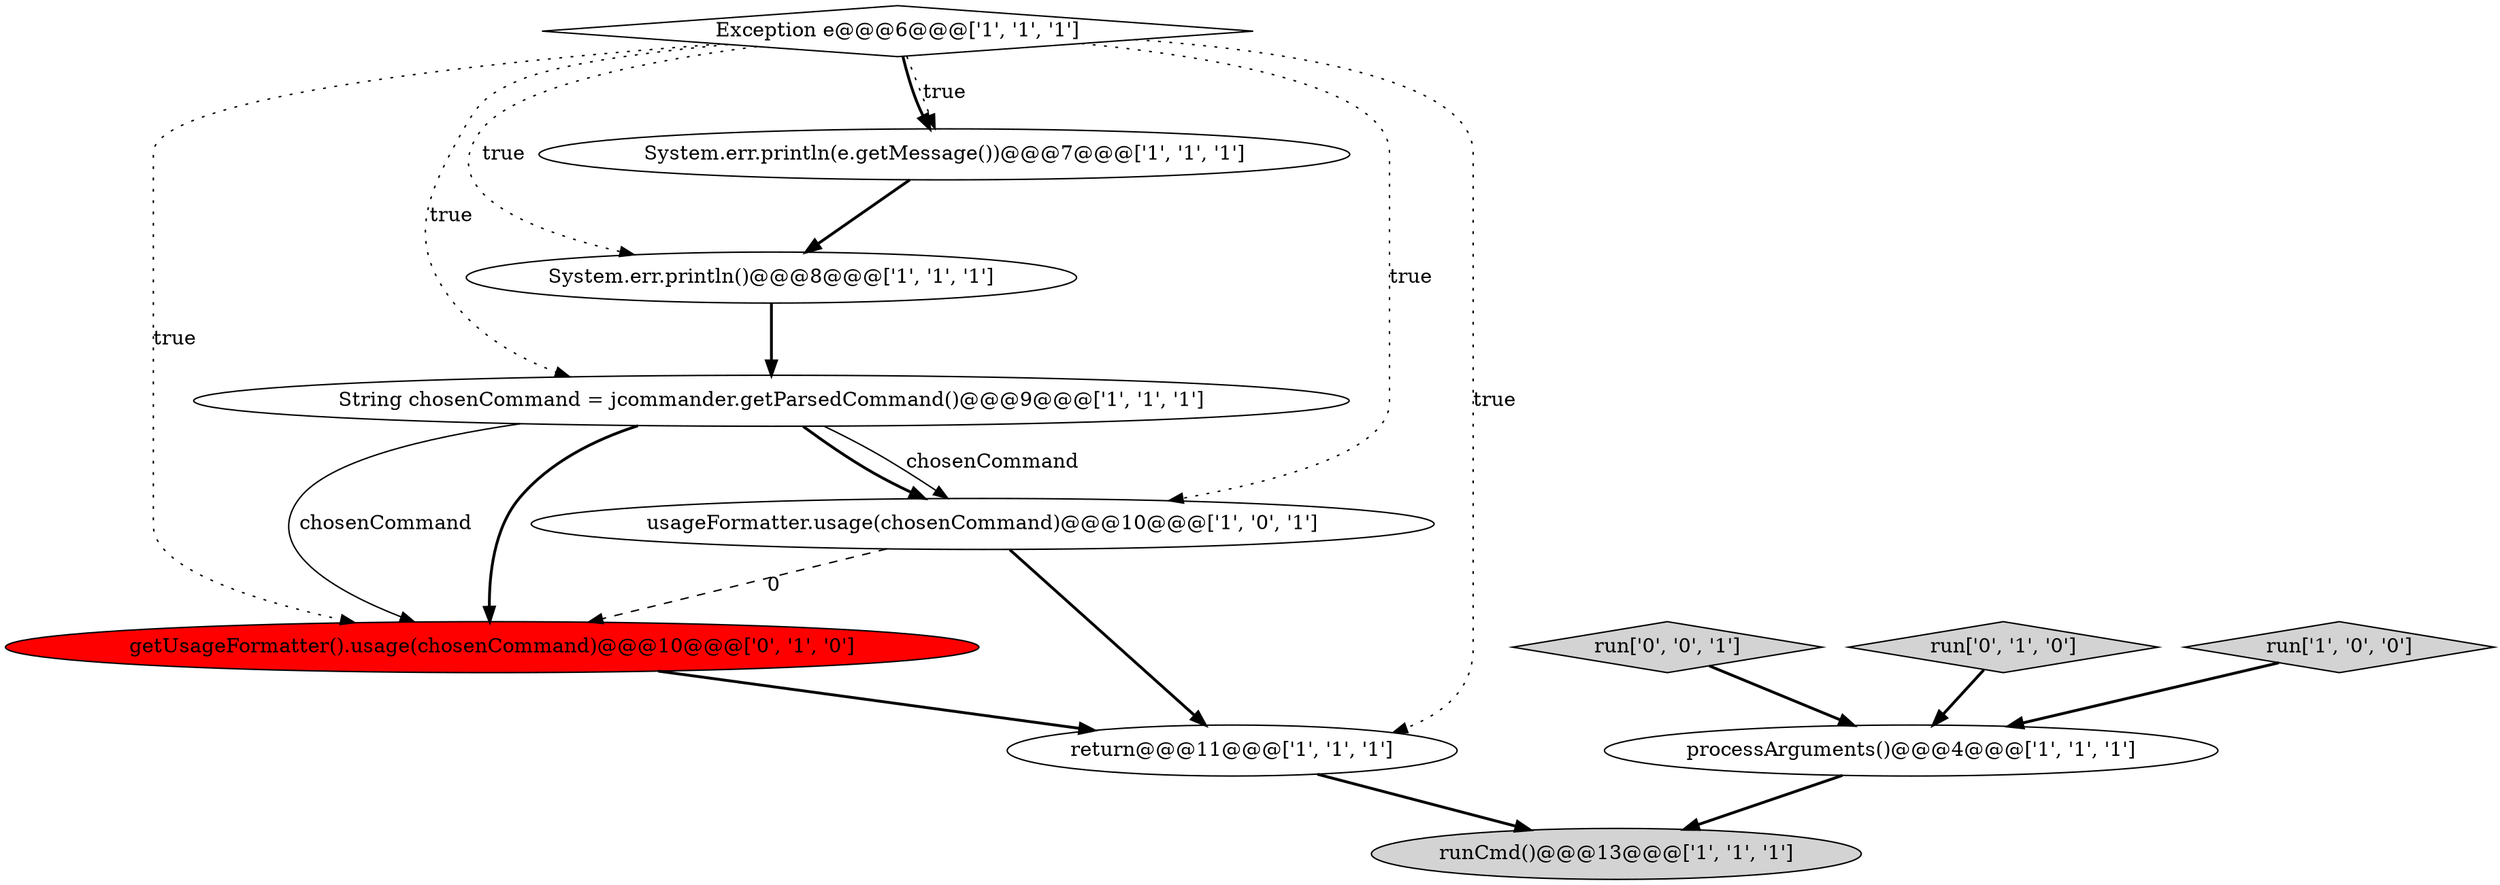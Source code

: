 digraph {
10 [style = filled, label = "getUsageFormatter().usage(chosenCommand)@@@10@@@['0', '1', '0']", fillcolor = red, shape = ellipse image = "AAA1AAABBB2BBB"];
11 [style = filled, label = "run['0', '0', '1']", fillcolor = lightgray, shape = diamond image = "AAA0AAABBB3BBB"];
9 [style = filled, label = "run['0', '1', '0']", fillcolor = lightgray, shape = diamond image = "AAA0AAABBB2BBB"];
3 [style = filled, label = "runCmd()@@@13@@@['1', '1', '1']", fillcolor = lightgray, shape = ellipse image = "AAA0AAABBB1BBB"];
7 [style = filled, label = "Exception e@@@6@@@['1', '1', '1']", fillcolor = white, shape = diamond image = "AAA0AAABBB1BBB"];
1 [style = filled, label = "String chosenCommand = jcommander.getParsedCommand()@@@9@@@['1', '1', '1']", fillcolor = white, shape = ellipse image = "AAA0AAABBB1BBB"];
6 [style = filled, label = "System.err.println()@@@8@@@['1', '1', '1']", fillcolor = white, shape = ellipse image = "AAA0AAABBB1BBB"];
4 [style = filled, label = "System.err.println(e.getMessage())@@@7@@@['1', '1', '1']", fillcolor = white, shape = ellipse image = "AAA0AAABBB1BBB"];
0 [style = filled, label = "return@@@11@@@['1', '1', '1']", fillcolor = white, shape = ellipse image = "AAA0AAABBB1BBB"];
8 [style = filled, label = "usageFormatter.usage(chosenCommand)@@@10@@@['1', '0', '1']", fillcolor = white, shape = ellipse image = "AAA0AAABBB1BBB"];
5 [style = filled, label = "processArguments()@@@4@@@['1', '1', '1']", fillcolor = white, shape = ellipse image = "AAA0AAABBB1BBB"];
2 [style = filled, label = "run['1', '0', '0']", fillcolor = lightgray, shape = diamond image = "AAA0AAABBB1BBB"];
1->8 [style = solid, label="chosenCommand"];
5->3 [style = bold, label=""];
0->3 [style = bold, label=""];
7->6 [style = dotted, label="true"];
1->8 [style = bold, label=""];
7->10 [style = dotted, label="true"];
8->10 [style = dashed, label="0"];
4->6 [style = bold, label=""];
7->4 [style = bold, label=""];
7->0 [style = dotted, label="true"];
1->10 [style = solid, label="chosenCommand"];
8->0 [style = bold, label=""];
6->1 [style = bold, label=""];
11->5 [style = bold, label=""];
10->0 [style = bold, label=""];
7->4 [style = dotted, label="true"];
9->5 [style = bold, label=""];
7->1 [style = dotted, label="true"];
7->8 [style = dotted, label="true"];
1->10 [style = bold, label=""];
2->5 [style = bold, label=""];
}
